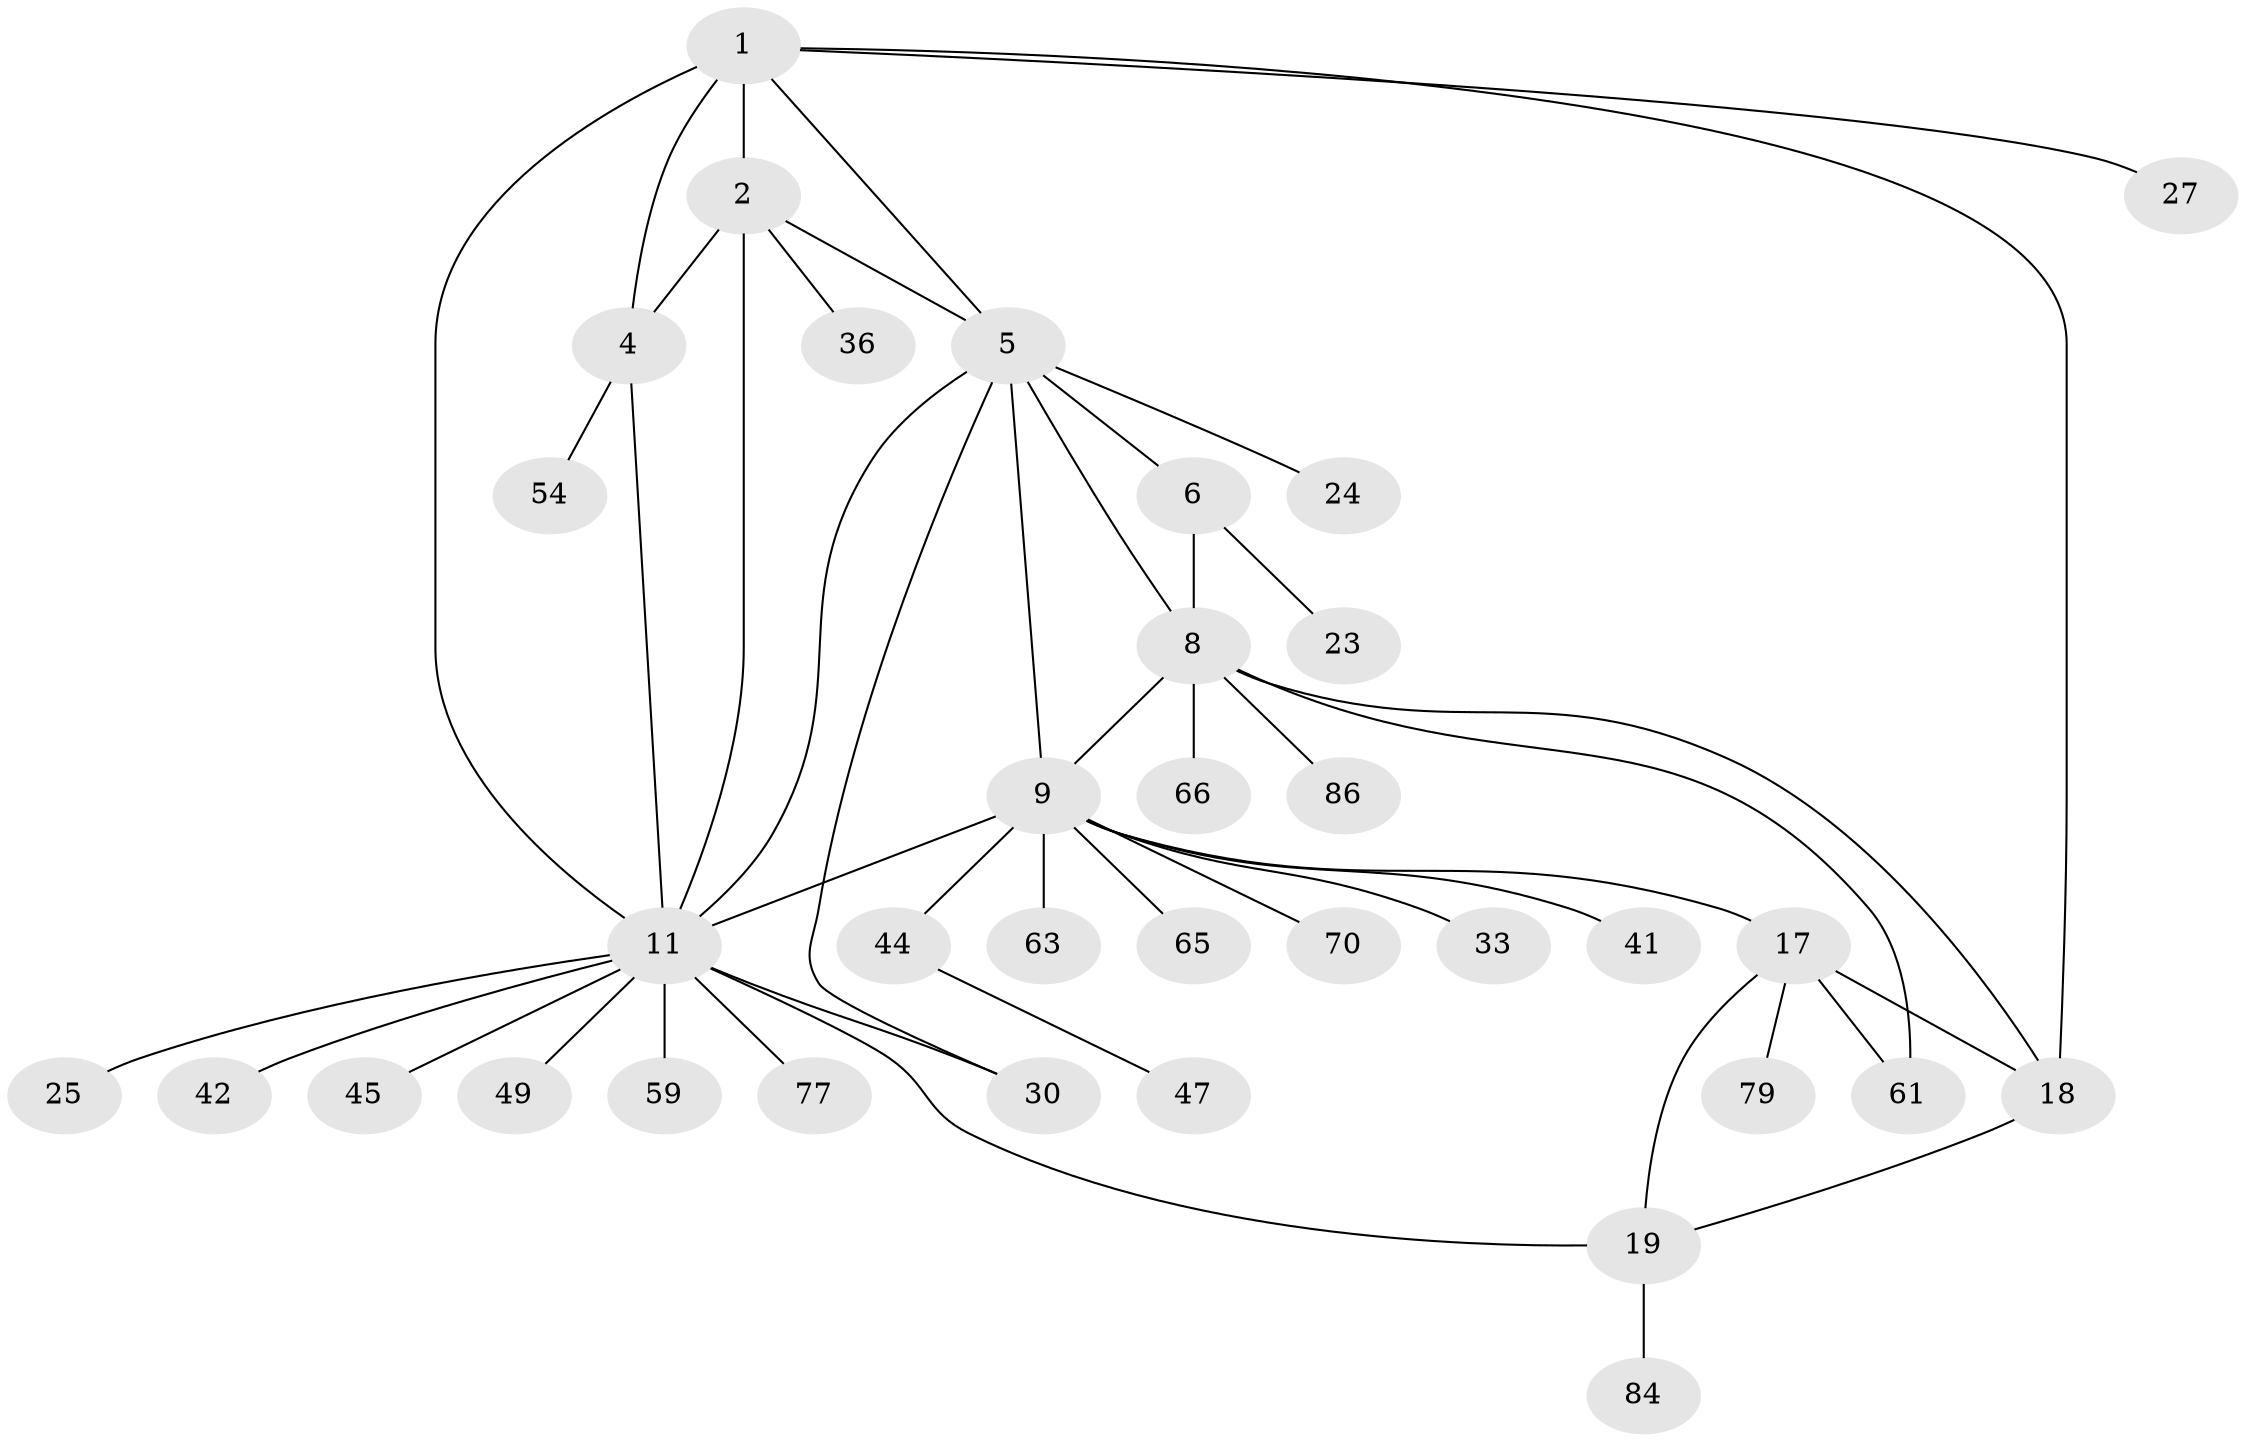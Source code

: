 // original degree distribution, {10: 0.02247191011235955, 9: 0.033707865168539325, 4: 0.033707865168539325, 5: 0.033707865168539325, 8: 0.033707865168539325, 13: 0.011235955056179775, 7: 0.02247191011235955, 6: 0.02247191011235955, 3: 0.06741573033707865, 1: 0.5280898876404494, 2: 0.19101123595505617}
// Generated by graph-tools (version 1.1) at 2025/19/03/04/25 18:19:39]
// undirected, 35 vertices, 48 edges
graph export_dot {
graph [start="1"]
  node [color=gray90,style=filled];
  1 [super="+31+52"];
  2 [super="+32+74+46+3+40"];
  4 [super="+26"];
  5 [super="+50"];
  6 [super="+29+34+7+60+83"];
  8;
  9 [super="+53+39+10"];
  11 [super="+13"];
  17 [super="+21+20"];
  18 [super="+28+62+56"];
  19;
  23 [super="+72"];
  24;
  25;
  27;
  30 [super="+89"];
  33 [super="+75"];
  36;
  41;
  42;
  44;
  45;
  47;
  49 [super="+58"];
  54;
  59;
  61;
  63;
  65;
  66;
  70;
  77;
  79;
  84;
  86;
  1 -- 2 [weight=2];
  1 -- 4;
  1 -- 11 [weight=2];
  1 -- 18 [weight=2];
  1 -- 27;
  1 -- 5;
  2 -- 4 [weight=2];
  2 -- 5;
  2 -- 36;
  2 -- 11 [weight=2];
  4 -- 54;
  4 -- 11;
  5 -- 6 [weight=2];
  5 -- 8;
  5 -- 24;
  5 -- 9;
  5 -- 30;
  5 -- 11 [weight=2];
  6 -- 8 [weight=2];
  6 -- 23;
  8 -- 9;
  8 -- 18;
  8 -- 61;
  8 -- 66;
  8 -- 86;
  9 -- 11 [weight=3];
  9 -- 33;
  9 -- 41;
  9 -- 63;
  9 -- 65;
  9 -- 70;
  9 -- 17;
  9 -- 44;
  11 -- 42;
  11 -- 77;
  11 -- 45;
  11 -- 49;
  11 -- 19;
  11 -- 25;
  11 -- 59;
  11 -- 30;
  17 -- 18 [weight=2];
  17 -- 19 [weight=2];
  17 -- 61;
  17 -- 79;
  18 -- 19;
  19 -- 84;
  44 -- 47;
}
